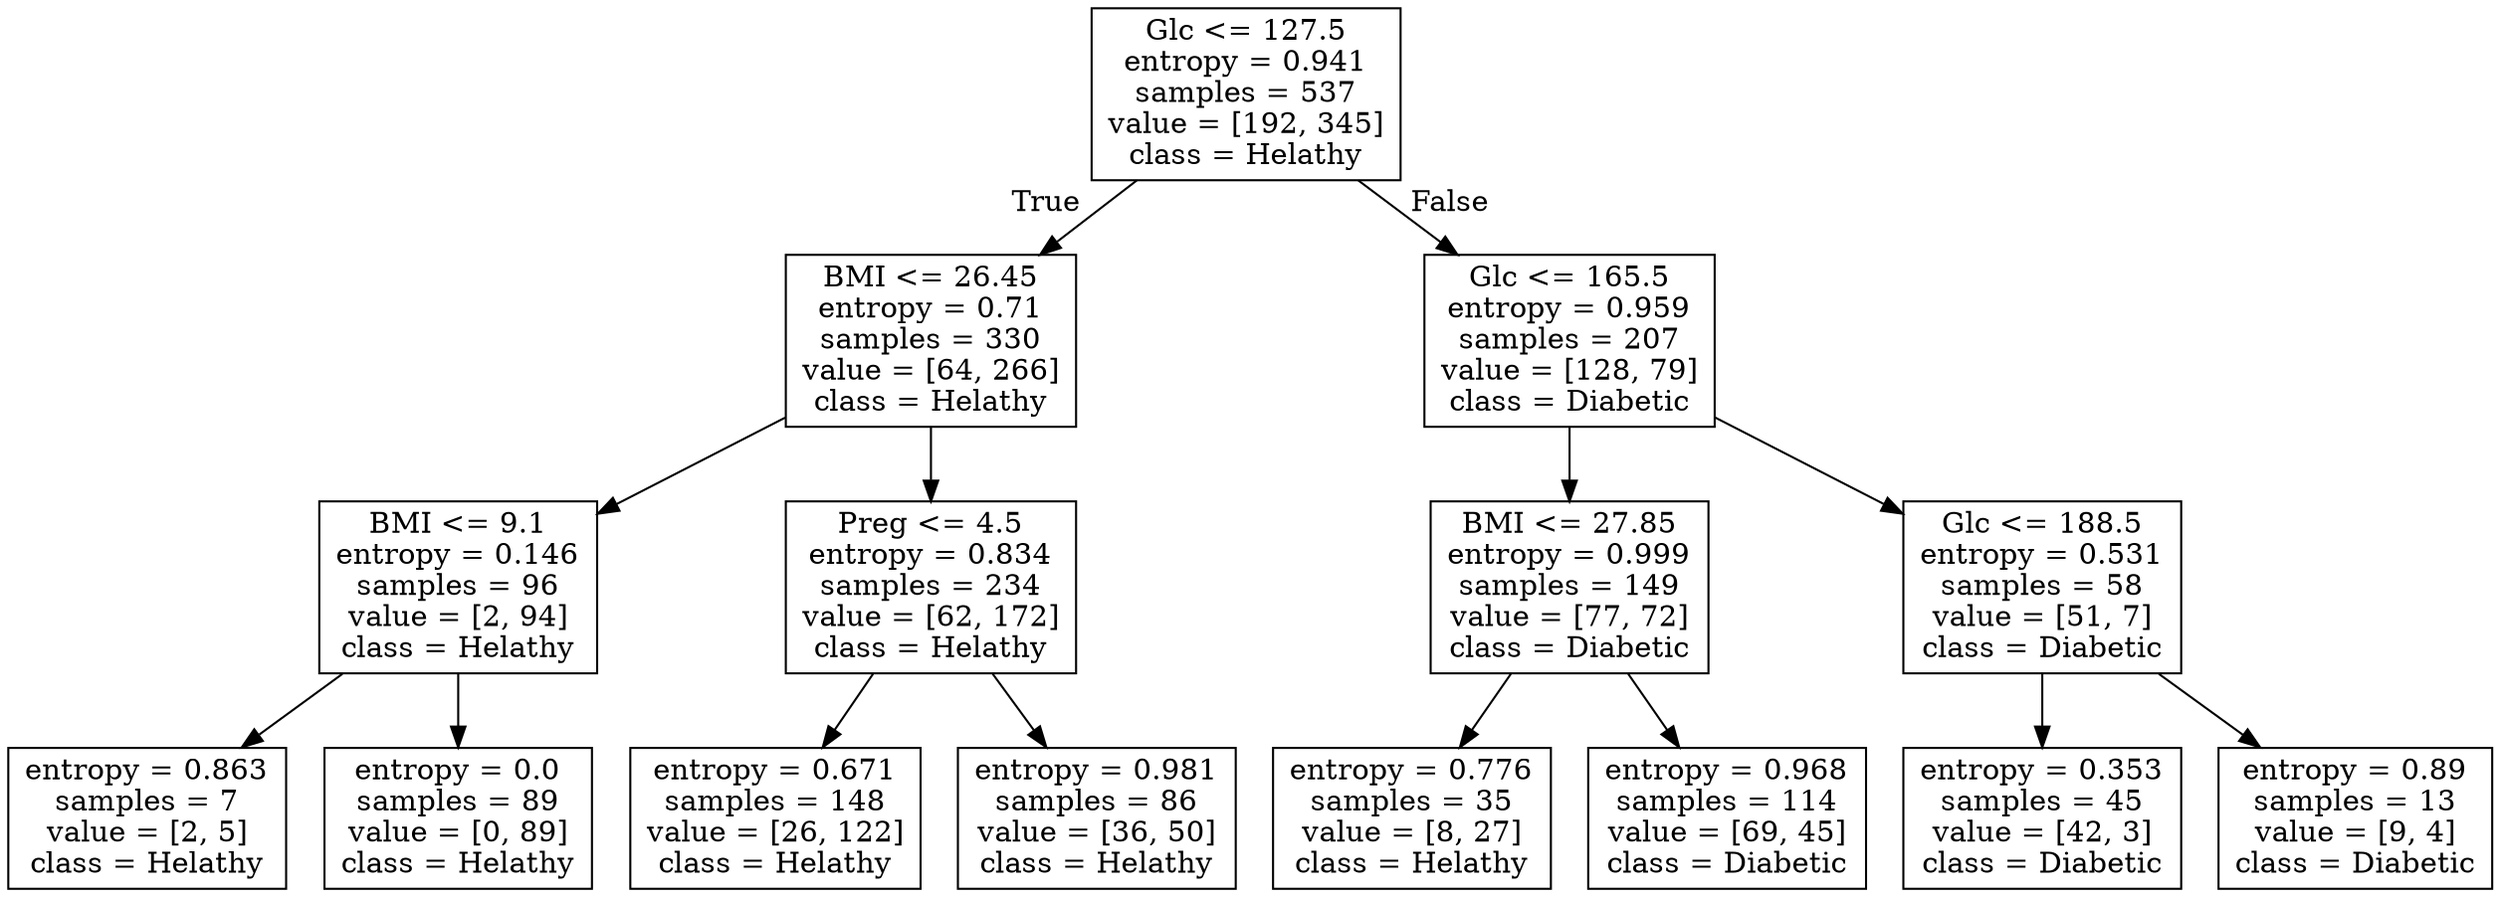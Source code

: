 digraph Tree {
node [shape=box] ;
0 [label="Glc <= 127.5\nentropy = 0.941\nsamples = 537\nvalue = [192, 345]\nclass = Helathy"] ;
1 [label="BMI <= 26.45\nentropy = 0.71\nsamples = 330\nvalue = [64, 266]\nclass = Helathy"] ;
0 -> 1 [labeldistance=2.5, labelangle=45, headlabel="True"] ;
2 [label="BMI <= 9.1\nentropy = 0.146\nsamples = 96\nvalue = [2, 94]\nclass = Helathy"] ;
1 -> 2 ;
3 [label="entropy = 0.863\nsamples = 7\nvalue = [2, 5]\nclass = Helathy"] ;
2 -> 3 ;
4 [label="entropy = 0.0\nsamples = 89\nvalue = [0, 89]\nclass = Helathy"] ;
2 -> 4 ;
5 [label="Preg <= 4.5\nentropy = 0.834\nsamples = 234\nvalue = [62, 172]\nclass = Helathy"] ;
1 -> 5 ;
6 [label="entropy = 0.671\nsamples = 148\nvalue = [26, 122]\nclass = Helathy"] ;
5 -> 6 ;
7 [label="entropy = 0.981\nsamples = 86\nvalue = [36, 50]\nclass = Helathy"] ;
5 -> 7 ;
8 [label="Glc <= 165.5\nentropy = 0.959\nsamples = 207\nvalue = [128, 79]\nclass = Diabetic"] ;
0 -> 8 [labeldistance=2.5, labelangle=-45, headlabel="False"] ;
9 [label="BMI <= 27.85\nentropy = 0.999\nsamples = 149\nvalue = [77, 72]\nclass = Diabetic"] ;
8 -> 9 ;
10 [label="entropy = 0.776\nsamples = 35\nvalue = [8, 27]\nclass = Helathy"] ;
9 -> 10 ;
11 [label="entropy = 0.968\nsamples = 114\nvalue = [69, 45]\nclass = Diabetic"] ;
9 -> 11 ;
12 [label="Glc <= 188.5\nentropy = 0.531\nsamples = 58\nvalue = [51, 7]\nclass = Diabetic"] ;
8 -> 12 ;
13 [label="entropy = 0.353\nsamples = 45\nvalue = [42, 3]\nclass = Diabetic"] ;
12 -> 13 ;
14 [label="entropy = 0.89\nsamples = 13\nvalue = [9, 4]\nclass = Diabetic"] ;
12 -> 14 ;
}